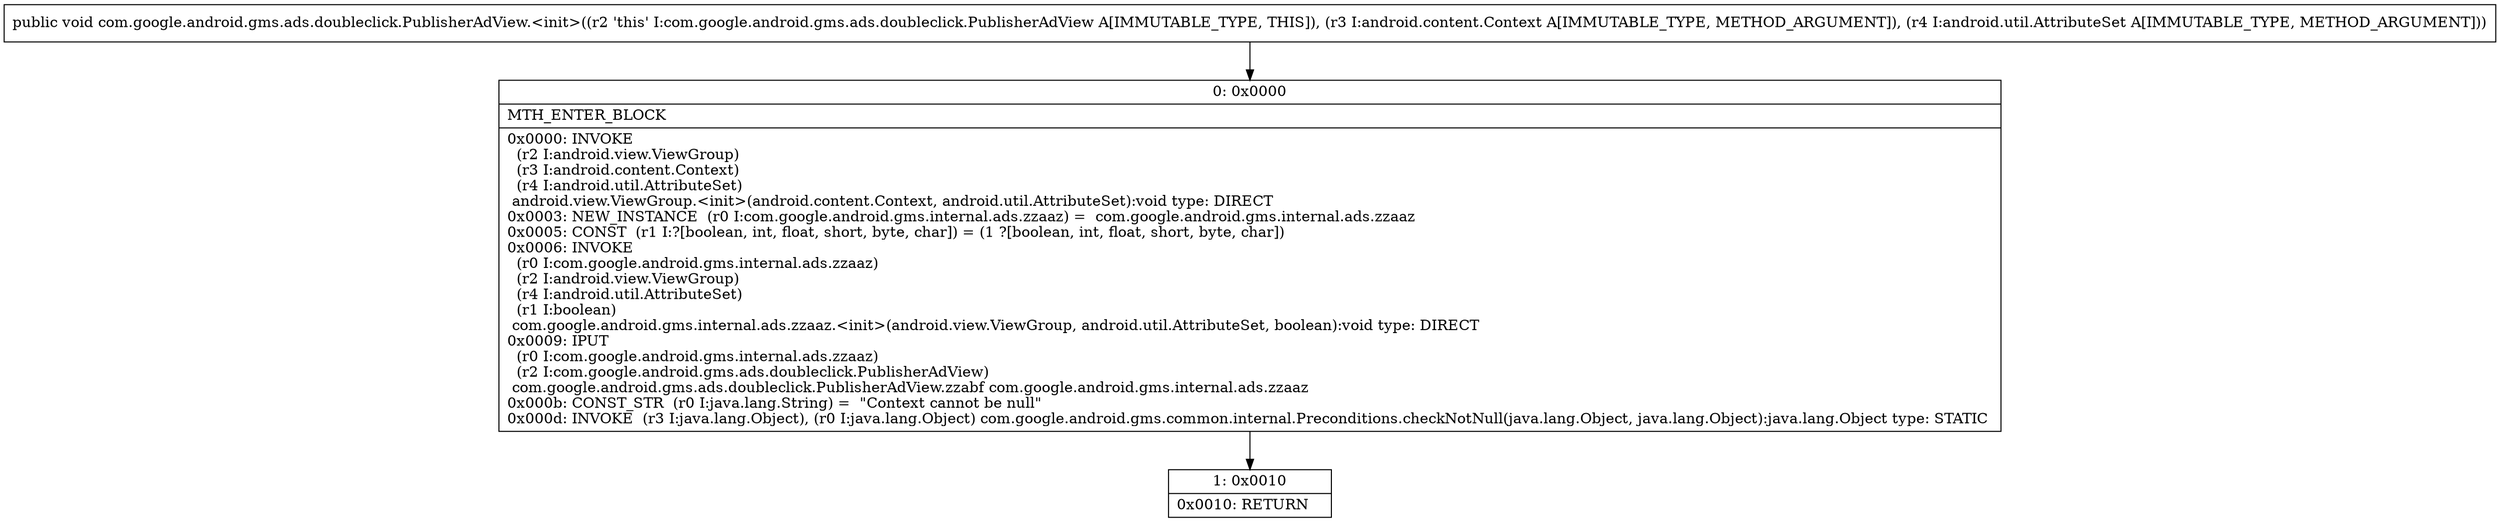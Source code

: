 digraph "CFG forcom.google.android.gms.ads.doubleclick.PublisherAdView.\<init\>(Landroid\/content\/Context;Landroid\/util\/AttributeSet;)V" {
Node_0 [shape=record,label="{0\:\ 0x0000|MTH_ENTER_BLOCK\l|0x0000: INVOKE  \l  (r2 I:android.view.ViewGroup)\l  (r3 I:android.content.Context)\l  (r4 I:android.util.AttributeSet)\l android.view.ViewGroup.\<init\>(android.content.Context, android.util.AttributeSet):void type: DIRECT \l0x0003: NEW_INSTANCE  (r0 I:com.google.android.gms.internal.ads.zzaaz) =  com.google.android.gms.internal.ads.zzaaz \l0x0005: CONST  (r1 I:?[boolean, int, float, short, byte, char]) = (1 ?[boolean, int, float, short, byte, char]) \l0x0006: INVOKE  \l  (r0 I:com.google.android.gms.internal.ads.zzaaz)\l  (r2 I:android.view.ViewGroup)\l  (r4 I:android.util.AttributeSet)\l  (r1 I:boolean)\l com.google.android.gms.internal.ads.zzaaz.\<init\>(android.view.ViewGroup, android.util.AttributeSet, boolean):void type: DIRECT \l0x0009: IPUT  \l  (r0 I:com.google.android.gms.internal.ads.zzaaz)\l  (r2 I:com.google.android.gms.ads.doubleclick.PublisherAdView)\l com.google.android.gms.ads.doubleclick.PublisherAdView.zzabf com.google.android.gms.internal.ads.zzaaz \l0x000b: CONST_STR  (r0 I:java.lang.String) =  \"Context cannot be null\" \l0x000d: INVOKE  (r3 I:java.lang.Object), (r0 I:java.lang.Object) com.google.android.gms.common.internal.Preconditions.checkNotNull(java.lang.Object, java.lang.Object):java.lang.Object type: STATIC \l}"];
Node_1 [shape=record,label="{1\:\ 0x0010|0x0010: RETURN   \l}"];
MethodNode[shape=record,label="{public void com.google.android.gms.ads.doubleclick.PublisherAdView.\<init\>((r2 'this' I:com.google.android.gms.ads.doubleclick.PublisherAdView A[IMMUTABLE_TYPE, THIS]), (r3 I:android.content.Context A[IMMUTABLE_TYPE, METHOD_ARGUMENT]), (r4 I:android.util.AttributeSet A[IMMUTABLE_TYPE, METHOD_ARGUMENT])) }"];
MethodNode -> Node_0;
Node_0 -> Node_1;
}

